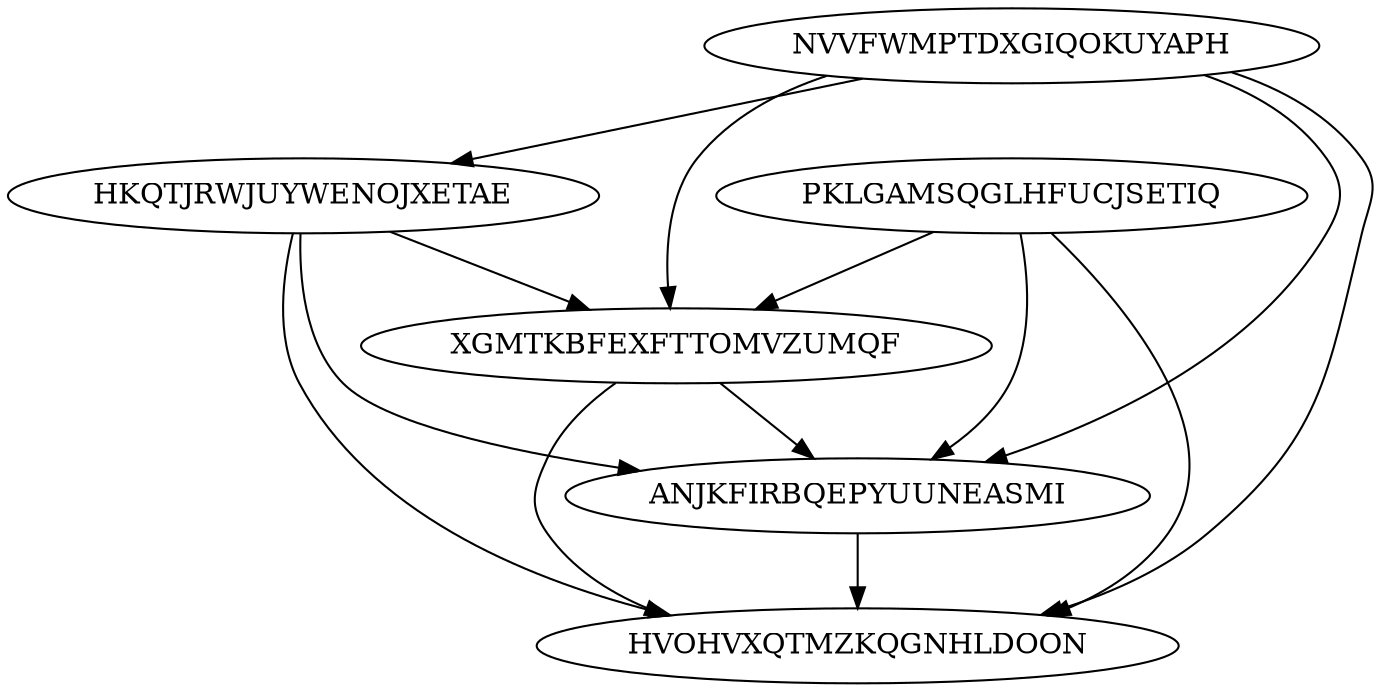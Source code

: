 digraph N6M13 {
	NVVFWMPTDXGIQOKUYAPH	[Weight=11];
	PKLGAMSQGLHFUCJSETIQ	[Weight=10];
	HKQTJRWJUYWENOJXETAE	[Weight=11];
	XGMTKBFEXFTTOMVZUMQF	[Weight=20];
	ANJKFIRBQEPYUUNEASMI	[Weight=10];
	HVOHVXQTMZKQGNHLDOON	[Weight=20];
	XGMTKBFEXFTTOMVZUMQF -> HVOHVXQTMZKQGNHLDOON [Weight=20];
	NVVFWMPTDXGIQOKUYAPH -> HVOHVXQTMZKQGNHLDOON [Weight=14];
	HKQTJRWJUYWENOJXETAE -> ANJKFIRBQEPYUUNEASMI [Weight=19];
	PKLGAMSQGLHFUCJSETIQ -> HVOHVXQTMZKQGNHLDOON [Weight=20];
	NVVFWMPTDXGIQOKUYAPH -> XGMTKBFEXFTTOMVZUMQF [Weight=15];
	XGMTKBFEXFTTOMVZUMQF -> ANJKFIRBQEPYUUNEASMI [Weight=16];
	PKLGAMSQGLHFUCJSETIQ -> ANJKFIRBQEPYUUNEASMI [Weight=19];
	HKQTJRWJUYWENOJXETAE -> XGMTKBFEXFTTOMVZUMQF [Weight=12];
	NVVFWMPTDXGIQOKUYAPH -> HKQTJRWJUYWENOJXETAE [Weight=10];
	NVVFWMPTDXGIQOKUYAPH -> ANJKFIRBQEPYUUNEASMI [Weight=17];
	PKLGAMSQGLHFUCJSETIQ -> XGMTKBFEXFTTOMVZUMQF [Weight=16];
	ANJKFIRBQEPYUUNEASMI -> HVOHVXQTMZKQGNHLDOON [Weight=14];
	HKQTJRWJUYWENOJXETAE -> HVOHVXQTMZKQGNHLDOON [Weight=12];
}
